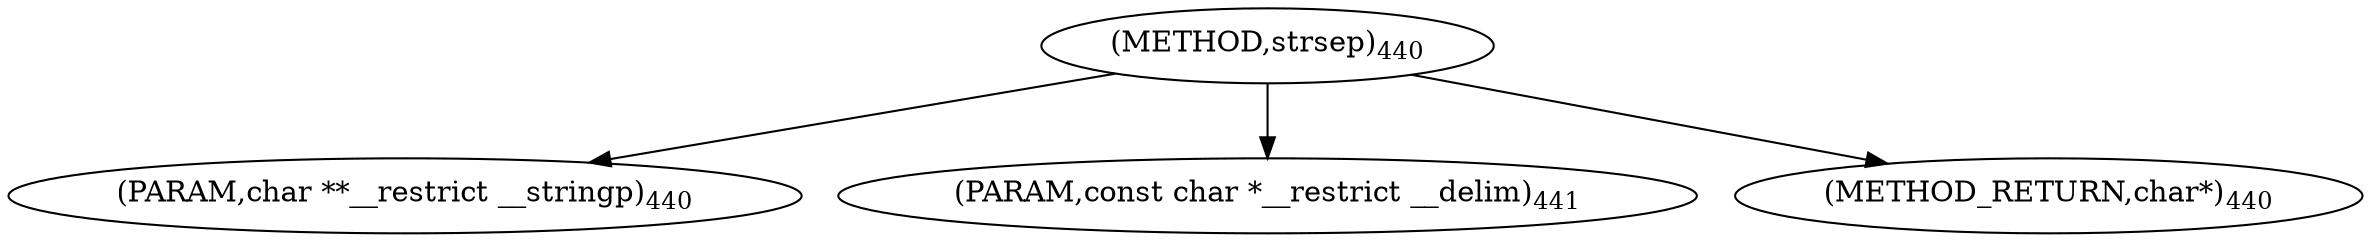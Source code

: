 digraph "strsep" {  
"98993" [label = <(METHOD,strsep)<SUB>440</SUB>> ]
"98994" [label = <(PARAM,char **__restrict __stringp)<SUB>440</SUB>> ]
"98995" [label = <(PARAM,const char *__restrict __delim)<SUB>441</SUB>> ]
"98996" [label = <(METHOD_RETURN,char*)<SUB>440</SUB>> ]
  "98993" -> "98994" 
  "98993" -> "98995" 
  "98993" -> "98996" 
}
